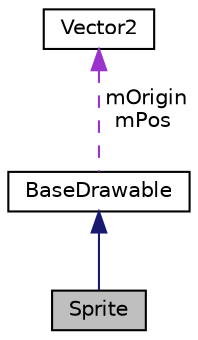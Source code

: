 digraph G
{
  edge [fontname="Helvetica",fontsize="10",labelfontname="Helvetica",labelfontsize="10"];
  node [fontname="Helvetica",fontsize="10",shape=record];
  Node1 [label="Sprite",height=0.2,width=0.4,color="black", fillcolor="grey75", style="filled" fontcolor="black"];
  Node2 -> Node1 [dir="back",color="midnightblue",fontsize="10",style="solid",fontname="Helvetica"];
  Node2 [label="BaseDrawable",height=0.2,width=0.4,color="black", fillcolor="white", style="filled",URL="$class_base_drawable.html"];
  Node3 -> Node2 [dir="back",color="darkorchid3",fontsize="10",style="dashed",label=" mOrigin\nmPos" ,fontname="Helvetica"];
  Node3 [label="Vector2",height=0.2,width=0.4,color="black", fillcolor="white", style="filled",URL="$class_vector2.html"];
}
